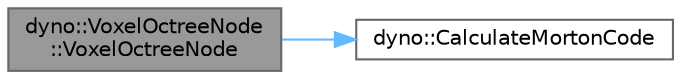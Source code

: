 digraph "dyno::VoxelOctreeNode::VoxelOctreeNode"
{
 // LATEX_PDF_SIZE
  bgcolor="transparent";
  edge [fontname=Helvetica,fontsize=10,labelfontname=Helvetica,labelfontsize=10];
  node [fontname=Helvetica,fontsize=10,shape=box,height=0.2,width=0.4];
  rankdir="LR";
  Node1 [id="Node000001",label="dyno::VoxelOctreeNode\l::VoxelOctreeNode",height=0.2,width=0.4,color="gray40", fillcolor="grey60", style="filled", fontcolor="black",tooltip=" "];
  Node1 -> Node2 [id="edge1_Node000001_Node000002",color="steelblue1",style="solid",tooltip=" "];
  Node2 [id="Node000002",label="dyno::CalculateMortonCode",height=0.2,width=0.4,color="grey40", fillcolor="white", style="filled",URL="$namespacedyno.html#a9b89fb80092c112cf194016f63d1a035",tooltip=" "];
}
